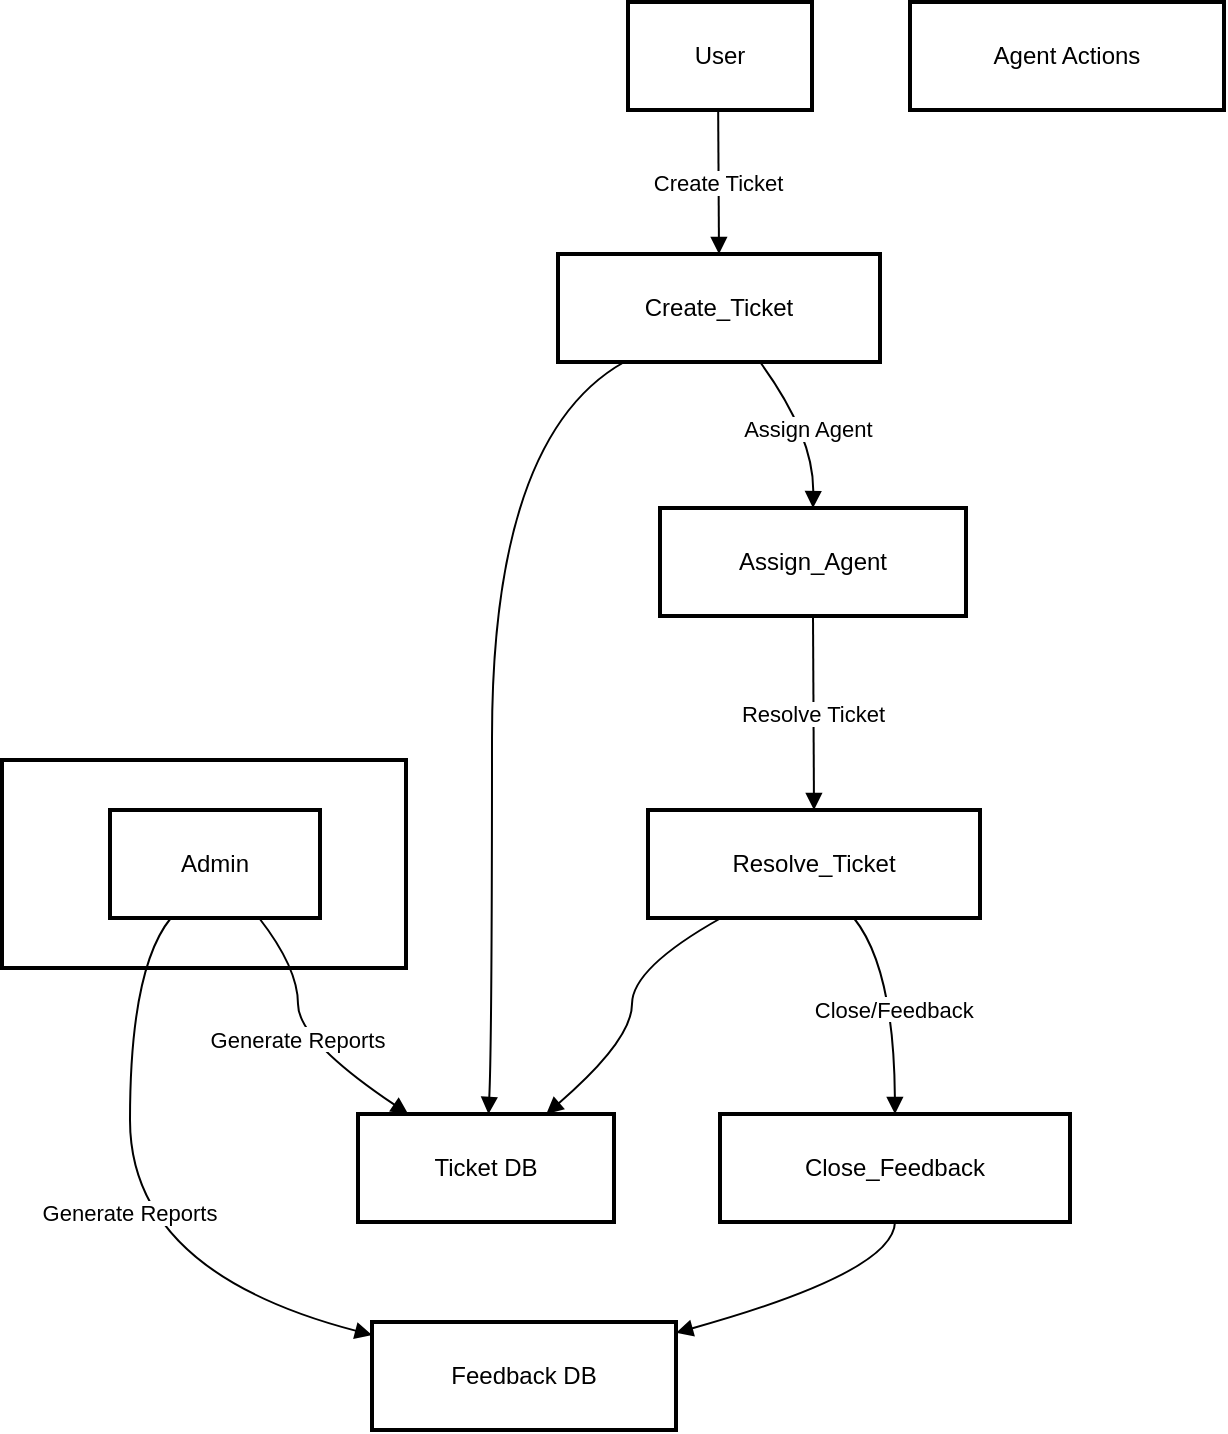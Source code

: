 <mxfile version="27.2.0">
  <diagram name="Page-1" id="foL-229CbkLaBiqpEtVU">
    <mxGraphModel>
      <root>
        <mxCell id="0" />
        <mxCell id="1" parent="0" />
        <mxCell id="2" value="Admin_Report" style="whiteSpace=wrap;strokeWidth=2;" vertex="1" parent="1">
          <mxGeometry x="9" y="387" width="202" height="104" as="geometry" />
        </mxCell>
        <mxCell id="3" value="User" style="whiteSpace=wrap;strokeWidth=2;" vertex="1" parent="1">
          <mxGeometry x="322" y="8" width="92" height="54" as="geometry" />
        </mxCell>
        <mxCell id="4" value="Create_Ticket" style="whiteSpace=wrap;strokeWidth=2;" vertex="1" parent="1">
          <mxGeometry x="287" y="134" width="161" height="54" as="geometry" />
        </mxCell>
        <mxCell id="5" value="Assign_Agent" style="whiteSpace=wrap;strokeWidth=2;" vertex="1" parent="1">
          <mxGeometry x="338" y="261" width="153" height="54" as="geometry" />
        </mxCell>
        <mxCell id="6" value="Resolve_Ticket" style="whiteSpace=wrap;strokeWidth=2;" vertex="1" parent="1">
          <mxGeometry x="332" y="412" width="166" height="54" as="geometry" />
        </mxCell>
        <mxCell id="7" value="Close_Feedback" style="whiteSpace=wrap;strokeWidth=2;" vertex="1" parent="1">
          <mxGeometry x="368" y="564" width="175" height="54" as="geometry" />
        </mxCell>
        <mxCell id="8" value="Ticket DB" style="whiteSpace=wrap;strokeWidth=2;" vertex="1" parent="1">
          <mxGeometry x="187" y="564" width="128" height="54" as="geometry" />
        </mxCell>
        <mxCell id="9" value="Agent Actions" style="whiteSpace=wrap;strokeWidth=2;" vertex="1" parent="1">
          <mxGeometry x="463" y="8" width="157" height="54" as="geometry" />
        </mxCell>
        <mxCell id="10" value="Feedback DB" style="whiteSpace=wrap;strokeWidth=2;" vertex="1" parent="1">
          <mxGeometry x="194" y="668" width="152" height="54" as="geometry" />
        </mxCell>
        <mxCell id="11" value="Admin" style="whiteSpace=wrap;strokeWidth=2;" vertex="1" parent="1">
          <mxGeometry x="63" y="412" width="105" height="54" as="geometry" />
        </mxCell>
        <mxCell id="12" value="Create Ticket" style="curved=1;startArrow=none;endArrow=block;exitX=0.49;exitY=1;entryX=0.5;entryY=0.01;" edge="1" parent="1" source="3" target="4">
          <mxGeometry relative="1" as="geometry">
            <Array as="points" />
          </mxGeometry>
        </mxCell>
        <mxCell id="13" value="Assign Agent" style="curved=1;startArrow=none;endArrow=block;exitX=0.63;exitY=1.01;entryX=0.5;entryY=0;" edge="1" parent="1" source="4" target="5">
          <mxGeometry relative="1" as="geometry">
            <Array as="points">
              <mxPoint x="415" y="225" />
            </Array>
          </mxGeometry>
        </mxCell>
        <mxCell id="14" value="Resolve Ticket" style="curved=1;startArrow=none;endArrow=block;exitX=0.5;exitY=1;entryX=0.5;entryY=0;" edge="1" parent="1" source="5" target="6">
          <mxGeometry relative="1" as="geometry">
            <Array as="points" />
          </mxGeometry>
        </mxCell>
        <mxCell id="15" value="Close/Feedback" style="curved=1;startArrow=none;endArrow=block;exitX=0.62;exitY=1;entryX=0.5;entryY=-0.01;" edge="1" parent="1" source="6" target="7">
          <mxGeometry relative="1" as="geometry">
            <Array as="points">
              <mxPoint x="455" y="491" />
            </Array>
          </mxGeometry>
        </mxCell>
        <mxCell id="16" value="" style="curved=1;startArrow=none;endArrow=block;exitX=0.2;exitY=1.01;entryX=0.51;entryY=-0.01;" edge="1" parent="1" source="4" target="8">
          <mxGeometry relative="1" as="geometry">
            <Array as="points">
              <mxPoint x="254" y="225" />
              <mxPoint x="254" y="527" />
            </Array>
          </mxGeometry>
        </mxCell>
        <mxCell id="17" value="" style="curved=1;startArrow=none;endArrow=block;exitX=0.22;exitY=1;entryX=0.74;entryY=-0.01;" edge="1" parent="1" source="6" target="8">
          <mxGeometry relative="1" as="geometry">
            <Array as="points">
              <mxPoint x="324" y="491" />
              <mxPoint x="324" y="527" />
            </Array>
          </mxGeometry>
        </mxCell>
        <mxCell id="18" value="" style="curved=1;startArrow=none;endArrow=block;exitX=0.5;exitY=0.99;entryX=1;entryY=0.1;" edge="1" parent="1" source="7" target="10">
          <mxGeometry relative="1" as="geometry">
            <Array as="points">
              <mxPoint x="455" y="643" />
            </Array>
          </mxGeometry>
        </mxCell>
        <mxCell id="19" value="Generate Reports" style="curved=1;startArrow=none;endArrow=block;exitX=0.71;exitY=1;entryX=0.19;entryY=-0.01;" edge="1" parent="1" source="11" target="8">
          <mxGeometry relative="1" as="geometry">
            <Array as="points">
              <mxPoint x="157" y="491" />
              <mxPoint x="157" y="527" />
            </Array>
          </mxGeometry>
        </mxCell>
        <mxCell id="20" value="Generate Reports" style="curved=1;startArrow=none;endArrow=block;exitX=0.29;exitY=1;entryX=0;entryY=0.12;" edge="1" parent="1" source="11" target="10">
          <mxGeometry relative="1" as="geometry">
            <Array as="points">
              <mxPoint x="73" y="491" />
              <mxPoint x="73" y="643" />
            </Array>
          </mxGeometry>
        </mxCell>
      </root>
    </mxGraphModel>
  </diagram>
</mxfile>
